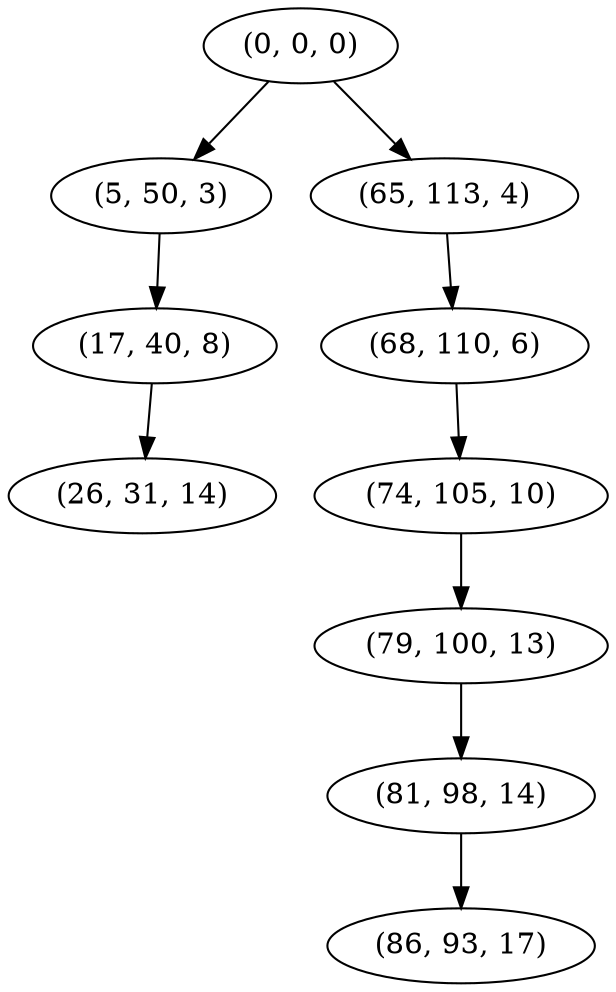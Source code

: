 digraph tree {
    "(0, 0, 0)";
    "(5, 50, 3)";
    "(17, 40, 8)";
    "(26, 31, 14)";
    "(65, 113, 4)";
    "(68, 110, 6)";
    "(74, 105, 10)";
    "(79, 100, 13)";
    "(81, 98, 14)";
    "(86, 93, 17)";
    "(0, 0, 0)" -> "(5, 50, 3)";
    "(0, 0, 0)" -> "(65, 113, 4)";
    "(5, 50, 3)" -> "(17, 40, 8)";
    "(17, 40, 8)" -> "(26, 31, 14)";
    "(65, 113, 4)" -> "(68, 110, 6)";
    "(68, 110, 6)" -> "(74, 105, 10)";
    "(74, 105, 10)" -> "(79, 100, 13)";
    "(79, 100, 13)" -> "(81, 98, 14)";
    "(81, 98, 14)" -> "(86, 93, 17)";
}
